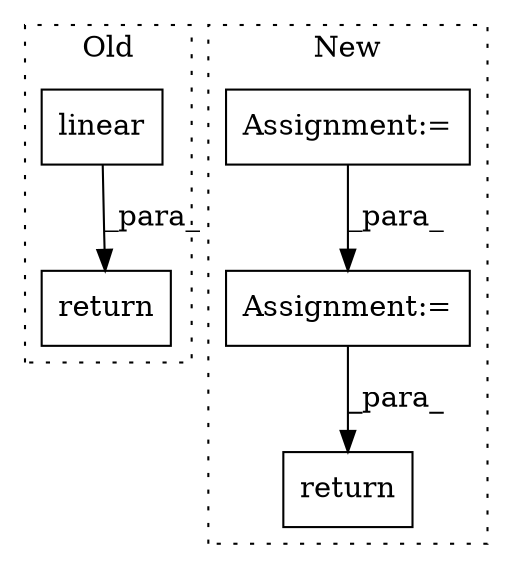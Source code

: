 digraph G {
subgraph cluster0 {
1 [label="linear" a="32" s="45631,45655" l="7,1" shape="box"];
3 [label="return" a="41" s="45611" l="7" shape="box"];
label = "Old";
style="dotted";
}
subgraph cluster1 {
2 [label="return" a="41" s="45898" l="7" shape="box"];
4 [label="Assignment:=" a="7" s="45854" l="2" shape="box"];
5 [label="Assignment:=" a="7" s="45879" l="1" shape="box"];
label = "New";
style="dotted";
}
1 -> 3 [label="_para_"];
4 -> 5 [label="_para_"];
5 -> 2 [label="_para_"];
}